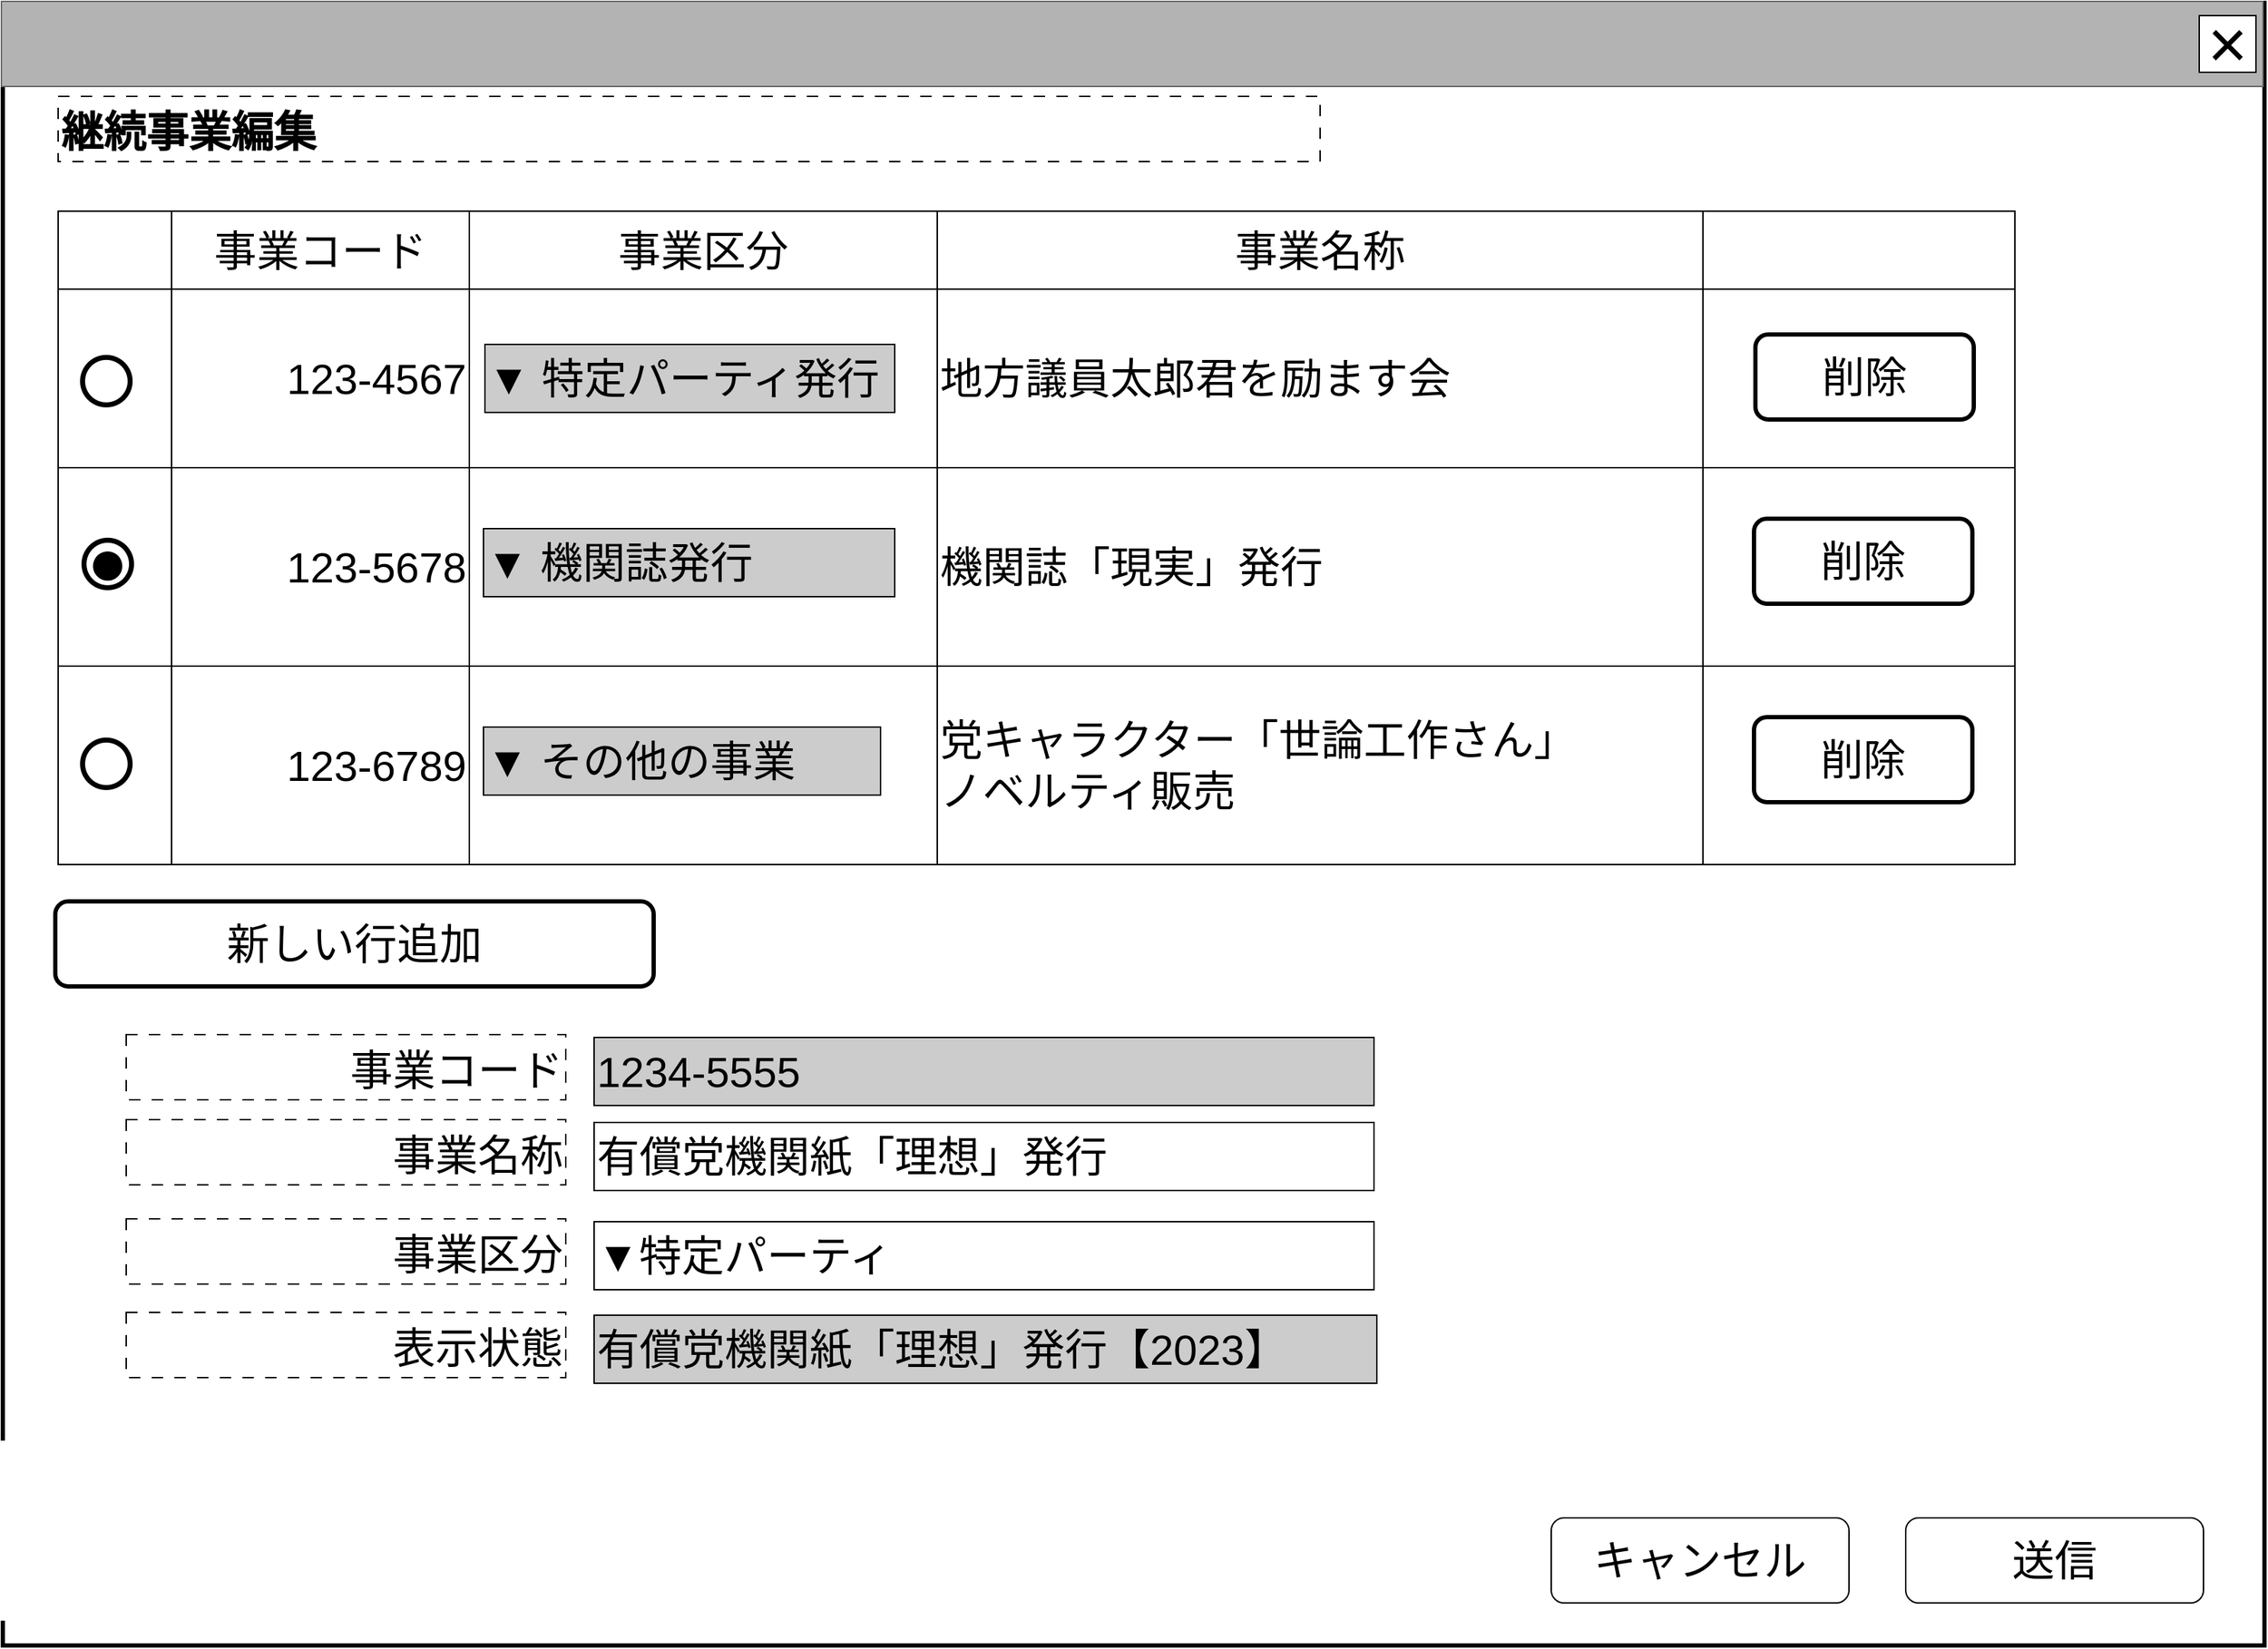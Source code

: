 <mxfile version="23.1.5" type="device">
  <diagram name="ページ1" id="LE8fIzdrHe0wcv1LTvfw">
    <mxGraphModel dx="1732" dy="1036" grid="1" gridSize="10" guides="1" tooltips="1" connect="1" arrows="1" fold="1" page="1" pageScale="1" pageWidth="1600" pageHeight="1200" math="0" shadow="0">
      <root>
        <mxCell id="0" />
        <mxCell id="cFaB45KztUIKXS-_cTrr-4" value="背景" style="locked=1;" parent="0" visible="0" />
        <mxCell id="cFaB45KztUIKXS-_cTrr-5" value="" style="rounded=0;whiteSpace=wrap;html=1;strokeWidth=3;" parent="cFaB45KztUIKXS-_cTrr-4" vertex="1">
          <mxGeometry x="1" y="1" width="1595" height="1180" as="geometry" />
        </mxCell>
        <mxCell id="cFaB45KztUIKXS-_cTrr-6" value="" style="rounded=0;whiteSpace=wrap;html=1;fillColor=#B3B3B3;fontColor=#333333;strokeColor=#666666;" parent="cFaB45KztUIKXS-_cTrr-4" vertex="1">
          <mxGeometry width="1595" height="60" as="geometry" />
        </mxCell>
        <mxCell id="cFaB45KztUIKXS-_cTrr-7" value="&lt;font style=&quot;font-size: 48px;&quot;&gt;×&lt;/font&gt;" style="rounded=0;whiteSpace=wrap;html=1;" parent="cFaB45KztUIKXS-_cTrr-4" vertex="1">
          <mxGeometry x="1550" y="10" width="40" height="40" as="geometry" />
        </mxCell>
        <mxCell id="cFaB45KztUIKXS-_cTrr-8" value="" style="rounded=0;whiteSpace=wrap;html=1;" parent="cFaB45KztUIKXS-_cTrr-4" vertex="1">
          <mxGeometry x="830" y="670" width="120" height="60" as="geometry" />
        </mxCell>
        <mxCell id="cFaB45KztUIKXS-_cTrr-9" value="ウインドウ" style="locked=1;" parent="0" />
        <mxCell id="cFaB45KztUIKXS-_cTrr-10" value="" style="rounded=0;whiteSpace=wrap;html=1;strokeWidth=3;" parent="cFaB45KztUIKXS-_cTrr-9" vertex="1">
          <mxGeometry x="1" y="1" width="1595" height="1159" as="geometry" />
        </mxCell>
        <mxCell id="cFaB45KztUIKXS-_cTrr-11" value="" style="rounded=0;whiteSpace=wrap;html=1;fillColor=#B3B3B3;fontColor=#333333;strokeColor=#666666;" parent="cFaB45KztUIKXS-_cTrr-9" vertex="1">
          <mxGeometry width="1595" height="60" as="geometry" />
        </mxCell>
        <mxCell id="cFaB45KztUIKXS-_cTrr-12" value="&lt;font style=&quot;font-size: 48px;&quot;&gt;×&lt;/font&gt;" style="rounded=0;whiteSpace=wrap;html=1;" parent="cFaB45KztUIKXS-_cTrr-9" vertex="1">
          <mxGeometry x="1550" y="10" width="40" height="40" as="geometry" />
        </mxCell>
        <mxCell id="cFaB45KztUIKXS-_cTrr-14" value="名称未設定レイヤ" style="" parent="0" />
        <mxCell id="bMRDDl92_SAq192Mb1gc-16" value="&lt;span style=&quot;font-size: 30px;&quot;&gt;&lt;b&gt;&lt;br&gt;継続事業編集&lt;/b&gt;&lt;/span&gt;" style="rounded=0;whiteSpace=wrap;html=1;align=left;dashed=1;dashPattern=8 8;verticalAlign=bottom;" parent="cFaB45KztUIKXS-_cTrr-14" vertex="1">
          <mxGeometry x="40" y="67" width="890" height="46" as="geometry" />
        </mxCell>
        <mxCell id="Fa45Nr03g6_gKb-Np0pS-40" value="&lt;span style=&quot;font-size: 30px;&quot;&gt;送信&lt;/span&gt;" style="rounded=1;whiteSpace=wrap;html=1;" parent="cFaB45KztUIKXS-_cTrr-14" vertex="1">
          <mxGeometry x="1343" y="1070" width="210" height="60" as="geometry" />
        </mxCell>
        <mxCell id="Fa45Nr03g6_gKb-Np0pS-41" value="&lt;span style=&quot;font-size: 30px;&quot;&gt;キャンセル&lt;/span&gt;" style="rounded=1;whiteSpace=wrap;html=1;" parent="cFaB45KztUIKXS-_cTrr-14" vertex="1">
          <mxGeometry x="1093" y="1070" width="210" height="60" as="geometry" />
        </mxCell>
        <mxCell id="XZsCHV46CuvfbaxK355b-0" value="&lt;span style=&quot;font-size: 30px;&quot;&gt;事業コード&lt;/span&gt;" style="rounded=0;whiteSpace=wrap;html=1;align=right;dashed=1;dashPattern=8 8;verticalAlign=bottom;" vertex="1" parent="cFaB45KztUIKXS-_cTrr-14">
          <mxGeometry x="88" y="729" width="310" height="46" as="geometry" />
        </mxCell>
        <mxCell id="XZsCHV46CuvfbaxK355b-1" value="&lt;span style=&quot;font-size: 30px;&quot;&gt;1234-5555&lt;/span&gt;" style="rounded=0;whiteSpace=wrap;html=1;align=left;fillColor=#CCCCCC;" vertex="1" parent="cFaB45KztUIKXS-_cTrr-14">
          <mxGeometry x="418" y="731" width="550" height="48" as="geometry" />
        </mxCell>
        <mxCell id="XZsCHV46CuvfbaxK355b-2" value="&lt;span style=&quot;font-size: 30px;&quot;&gt;事業名称&lt;/span&gt;" style="rounded=0;whiteSpace=wrap;html=1;align=right;dashed=1;dashPattern=8 8;verticalAlign=bottom;" vertex="1" parent="cFaB45KztUIKXS-_cTrr-14">
          <mxGeometry x="88" y="789" width="310" height="46" as="geometry" />
        </mxCell>
        <mxCell id="XZsCHV46CuvfbaxK355b-3" value="&lt;span style=&quot;font-size: 30px;&quot;&gt;有償党機関紙「理想」発行&lt;/span&gt;" style="rounded=0;whiteSpace=wrap;html=1;align=left;" vertex="1" parent="cFaB45KztUIKXS-_cTrr-14">
          <mxGeometry x="418" y="791" width="550" height="48" as="geometry" />
        </mxCell>
        <mxCell id="XZsCHV46CuvfbaxK355b-4" value="&lt;span style=&quot;font-size: 30px;&quot;&gt;事業区分&lt;/span&gt;" style="rounded=0;whiteSpace=wrap;html=1;align=right;dashed=1;dashPattern=8 8;verticalAlign=bottom;" vertex="1" parent="cFaB45KztUIKXS-_cTrr-14">
          <mxGeometry x="88" y="859" width="310" height="46" as="geometry" />
        </mxCell>
        <mxCell id="XZsCHV46CuvfbaxK355b-5" value="&lt;span style=&quot;font-size: 30px;&quot;&gt;▼特定パーティ&lt;/span&gt;" style="rounded=0;whiteSpace=wrap;html=1;align=left;" vertex="1" parent="cFaB45KztUIKXS-_cTrr-14">
          <mxGeometry x="418" y="861" width="550" height="48" as="geometry" />
        </mxCell>
        <mxCell id="XZsCHV46CuvfbaxK355b-6" value="&lt;span style=&quot;font-size: 30px;&quot;&gt;表示状態&lt;/span&gt;" style="rounded=0;whiteSpace=wrap;html=1;align=right;dashed=1;dashPattern=8 8;verticalAlign=bottom;" vertex="1" parent="cFaB45KztUIKXS-_cTrr-14">
          <mxGeometry x="88" y="925" width="310" height="46" as="geometry" />
        </mxCell>
        <mxCell id="XZsCHV46CuvfbaxK355b-7" value="&lt;span style=&quot;font-size: 30px;&quot;&gt;有償党機関紙「理想」発行【&lt;/span&gt;&lt;span style=&quot;font-size: 30px;&quot;&gt;2023】&lt;/span&gt;" style="rounded=0;whiteSpace=wrap;html=1;align=left;fillColor=#CCCCCC;" vertex="1" parent="cFaB45KztUIKXS-_cTrr-14">
          <mxGeometry x="418" y="927" width="552" height="48" as="geometry" />
        </mxCell>
        <mxCell id="XZsCHV46CuvfbaxK355b-8" value="" style="childLayout=tableLayout;recursiveResize=0;shadow=0;fillColor=default;align=left;" vertex="1" parent="cFaB45KztUIKXS-_cTrr-14">
          <mxGeometry x="40" y="148" width="1380" height="461" as="geometry" />
        </mxCell>
        <mxCell id="XZsCHV46CuvfbaxK355b-9" value="" style="shape=tableRow;horizontal=0;startSize=0;swimlaneHead=0;swimlaneBody=0;top=0;left=0;bottom=0;right=0;dropTarget=0;collapsible=0;recursiveResize=0;expand=0;fontStyle=0;fillColor=none;strokeColor=inherit;" vertex="1" parent="XZsCHV46CuvfbaxK355b-8">
          <mxGeometry width="1380" height="55" as="geometry" />
        </mxCell>
        <mxCell id="XZsCHV46CuvfbaxK355b-10" value="" style="connectable=0;recursiveResize=0;strokeColor=inherit;fillColor=none;align=center;whiteSpace=wrap;html=1;" vertex="1" parent="XZsCHV46CuvfbaxK355b-9">
          <mxGeometry width="80" height="55" as="geometry">
            <mxRectangle width="80" height="55" as="alternateBounds" />
          </mxGeometry>
        </mxCell>
        <mxCell id="XZsCHV46CuvfbaxK355b-12" value="&lt;span style=&quot;font-size: 30px;&quot;&gt;事業コード&lt;/span&gt;" style="connectable=0;recursiveResize=0;strokeColor=inherit;fillColor=none;align=center;whiteSpace=wrap;html=1;" vertex="1" parent="XZsCHV46CuvfbaxK355b-9">
          <mxGeometry x="80" width="210" height="55" as="geometry">
            <mxRectangle width="210" height="55" as="alternateBounds" />
          </mxGeometry>
        </mxCell>
        <mxCell id="XZsCHV46CuvfbaxK355b-13" value="&lt;span style=&quot;font-size: 30px;&quot;&gt;事業区分&lt;/span&gt;" style="connectable=0;recursiveResize=0;strokeColor=inherit;fillColor=none;align=center;whiteSpace=wrap;html=1;" vertex="1" parent="XZsCHV46CuvfbaxK355b-9">
          <mxGeometry x="290" width="330" height="55" as="geometry">
            <mxRectangle width="330" height="55" as="alternateBounds" />
          </mxGeometry>
        </mxCell>
        <mxCell id="XZsCHV46CuvfbaxK355b-14" value="&lt;font style=&quot;font-size: 30px;&quot;&gt;事業名称&lt;/font&gt;" style="connectable=0;recursiveResize=0;strokeColor=inherit;fillColor=none;align=center;whiteSpace=wrap;html=1;" vertex="1" parent="XZsCHV46CuvfbaxK355b-9">
          <mxGeometry x="620" width="540" height="55" as="geometry">
            <mxRectangle width="540" height="55" as="alternateBounds" />
          </mxGeometry>
        </mxCell>
        <mxCell id="XZsCHV46CuvfbaxK355b-17" value="" style="connectable=0;recursiveResize=0;strokeColor=inherit;fillColor=none;align=center;whiteSpace=wrap;html=1;" vertex="1" parent="XZsCHV46CuvfbaxK355b-9">
          <mxGeometry x="1160" width="220" height="55" as="geometry">
            <mxRectangle width="220" height="55" as="alternateBounds" />
          </mxGeometry>
        </mxCell>
        <mxCell id="XZsCHV46CuvfbaxK355b-19" style="shape=tableRow;horizontal=0;startSize=0;swimlaneHead=0;swimlaneBody=0;top=0;left=0;bottom=0;right=0;dropTarget=0;collapsible=0;recursiveResize=0;expand=0;fontStyle=0;fillColor=none;strokeColor=inherit;" vertex="1" parent="XZsCHV46CuvfbaxK355b-8">
          <mxGeometry y="55" width="1380" height="126" as="geometry" />
        </mxCell>
        <mxCell id="XZsCHV46CuvfbaxK355b-20" value="" style="connectable=0;recursiveResize=0;strokeColor=inherit;fillColor=none;align=left;whiteSpace=wrap;html=1;" vertex="1" parent="XZsCHV46CuvfbaxK355b-19">
          <mxGeometry width="80" height="126" as="geometry">
            <mxRectangle width="80" height="126" as="alternateBounds" />
          </mxGeometry>
        </mxCell>
        <mxCell id="XZsCHV46CuvfbaxK355b-22" value="&lt;font style=&quot;font-size: 30px;&quot;&gt;123-4567&lt;/font&gt;" style="connectable=0;recursiveResize=0;strokeColor=inherit;fillColor=none;align=right;whiteSpace=wrap;html=1;" vertex="1" parent="XZsCHV46CuvfbaxK355b-19">
          <mxGeometry x="80" width="210" height="126" as="geometry">
            <mxRectangle width="210" height="126" as="alternateBounds" />
          </mxGeometry>
        </mxCell>
        <mxCell id="XZsCHV46CuvfbaxK355b-23" value="" style="connectable=0;recursiveResize=0;strokeColor=inherit;fillColor=none;align=left;whiteSpace=wrap;html=1;" vertex="1" parent="XZsCHV46CuvfbaxK355b-19">
          <mxGeometry x="290" width="330" height="126" as="geometry">
            <mxRectangle width="330" height="126" as="alternateBounds" />
          </mxGeometry>
        </mxCell>
        <mxCell id="XZsCHV46CuvfbaxK355b-24" value="&lt;font style=&quot;font-size: 30px;&quot;&gt;地方議員太郎君を励ます会　&lt;/font&gt;" style="connectable=0;recursiveResize=0;strokeColor=inherit;fillColor=none;align=left;whiteSpace=wrap;html=1;" vertex="1" parent="XZsCHV46CuvfbaxK355b-19">
          <mxGeometry x="620" width="540" height="126" as="geometry">
            <mxRectangle width="540" height="126" as="alternateBounds" />
          </mxGeometry>
        </mxCell>
        <mxCell id="XZsCHV46CuvfbaxK355b-27" style="connectable=0;recursiveResize=0;strokeColor=inherit;fillColor=none;align=center;whiteSpace=wrap;html=1;" vertex="1" parent="XZsCHV46CuvfbaxK355b-19">
          <mxGeometry x="1160" width="220" height="126" as="geometry">
            <mxRectangle width="220" height="126" as="alternateBounds" />
          </mxGeometry>
        </mxCell>
        <mxCell id="XZsCHV46CuvfbaxK355b-29" style="shape=tableRow;horizontal=0;startSize=0;swimlaneHead=0;swimlaneBody=0;top=0;left=0;bottom=0;right=0;dropTarget=0;collapsible=0;recursiveResize=0;expand=0;fontStyle=0;fillColor=none;strokeColor=inherit;" vertex="1" parent="XZsCHV46CuvfbaxK355b-8">
          <mxGeometry y="181" width="1380" height="140" as="geometry" />
        </mxCell>
        <mxCell id="XZsCHV46CuvfbaxK355b-30" value="" style="connectable=0;recursiveResize=0;strokeColor=inherit;fillColor=none;align=left;whiteSpace=wrap;html=1;" vertex="1" parent="XZsCHV46CuvfbaxK355b-29">
          <mxGeometry width="80" height="140" as="geometry">
            <mxRectangle width="80" height="140" as="alternateBounds" />
          </mxGeometry>
        </mxCell>
        <mxCell id="XZsCHV46CuvfbaxK355b-32" value="&lt;font style=&quot;font-size: 30px;&quot;&gt;123-5678&lt;/font&gt;" style="connectable=0;recursiveResize=0;strokeColor=inherit;fillColor=none;align=right;whiteSpace=wrap;html=1;" vertex="1" parent="XZsCHV46CuvfbaxK355b-29">
          <mxGeometry x="80" width="210" height="140" as="geometry">
            <mxRectangle width="210" height="140" as="alternateBounds" />
          </mxGeometry>
        </mxCell>
        <mxCell id="XZsCHV46CuvfbaxK355b-33" value="" style="connectable=0;recursiveResize=0;strokeColor=inherit;fillColor=none;align=left;whiteSpace=wrap;html=1;" vertex="1" parent="XZsCHV46CuvfbaxK355b-29">
          <mxGeometry x="290" width="330" height="140" as="geometry">
            <mxRectangle width="330" height="140" as="alternateBounds" />
          </mxGeometry>
        </mxCell>
        <mxCell id="XZsCHV46CuvfbaxK355b-34" value="&lt;font style=&quot;font-size: 30px;&quot;&gt;機関誌「現実」発行&lt;/font&gt;" style="connectable=0;recursiveResize=0;strokeColor=inherit;fillColor=none;align=left;whiteSpace=wrap;html=1;" vertex="1" parent="XZsCHV46CuvfbaxK355b-29">
          <mxGeometry x="620" width="540" height="140" as="geometry">
            <mxRectangle width="540" height="140" as="alternateBounds" />
          </mxGeometry>
        </mxCell>
        <mxCell id="XZsCHV46CuvfbaxK355b-37" style="connectable=0;recursiveResize=0;strokeColor=inherit;fillColor=none;align=center;whiteSpace=wrap;html=1;" vertex="1" parent="XZsCHV46CuvfbaxK355b-29">
          <mxGeometry x="1160" width="220" height="140" as="geometry">
            <mxRectangle width="220" height="140" as="alternateBounds" />
          </mxGeometry>
        </mxCell>
        <mxCell id="XZsCHV46CuvfbaxK355b-39" style="shape=tableRow;horizontal=0;startSize=0;swimlaneHead=0;swimlaneBody=0;top=0;left=0;bottom=0;right=0;dropTarget=0;collapsible=0;recursiveResize=0;expand=0;fontStyle=0;fillColor=none;strokeColor=inherit;" vertex="1" parent="XZsCHV46CuvfbaxK355b-8">
          <mxGeometry y="321" width="1380" height="140" as="geometry" />
        </mxCell>
        <mxCell id="XZsCHV46CuvfbaxK355b-40" style="connectable=0;recursiveResize=0;strokeColor=inherit;fillColor=none;align=left;whiteSpace=wrap;html=1;" vertex="1" parent="XZsCHV46CuvfbaxK355b-39">
          <mxGeometry width="80" height="140" as="geometry">
            <mxRectangle width="80" height="140" as="alternateBounds" />
          </mxGeometry>
        </mxCell>
        <mxCell id="XZsCHV46CuvfbaxK355b-42" value="&lt;font style=&quot;font-size: 30px;&quot;&gt;123-6789&lt;/font&gt;" style="connectable=0;recursiveResize=0;strokeColor=inherit;fillColor=none;align=right;whiteSpace=wrap;html=1;" vertex="1" parent="XZsCHV46CuvfbaxK355b-39">
          <mxGeometry x="80" width="210" height="140" as="geometry">
            <mxRectangle width="210" height="140" as="alternateBounds" />
          </mxGeometry>
        </mxCell>
        <mxCell id="XZsCHV46CuvfbaxK355b-43" value="" style="connectable=0;recursiveResize=0;strokeColor=inherit;fillColor=none;align=left;whiteSpace=wrap;html=1;" vertex="1" parent="XZsCHV46CuvfbaxK355b-39">
          <mxGeometry x="290" width="330" height="140" as="geometry">
            <mxRectangle width="330" height="140" as="alternateBounds" />
          </mxGeometry>
        </mxCell>
        <mxCell id="XZsCHV46CuvfbaxK355b-44" value="&lt;font style=&quot;font-size: 30px;&quot;&gt;党キャラクター「世論工作さん」&lt;br&gt;ノベルティ販売&lt;/font&gt;" style="connectable=0;recursiveResize=0;strokeColor=inherit;fillColor=none;align=left;whiteSpace=wrap;html=1;" vertex="1" parent="XZsCHV46CuvfbaxK355b-39">
          <mxGeometry x="620" width="540" height="140" as="geometry">
            <mxRectangle width="540" height="140" as="alternateBounds" />
          </mxGeometry>
        </mxCell>
        <mxCell id="XZsCHV46CuvfbaxK355b-47" style="connectable=0;recursiveResize=0;strokeColor=inherit;fillColor=none;align=center;whiteSpace=wrap;html=1;" vertex="1" parent="XZsCHV46CuvfbaxK355b-39">
          <mxGeometry x="1160" width="220" height="140" as="geometry">
            <mxRectangle width="220" height="140" as="alternateBounds" />
          </mxGeometry>
        </mxCell>
        <mxCell id="XZsCHV46CuvfbaxK355b-59" value="&lt;div style=&quot;font-size: 30px;&quot;&gt;&lt;font style=&quot;font-size: 30px;&quot;&gt;▼ 特定パーティ発行&lt;/font&gt;&lt;/div&gt;" style="rounded=0;whiteSpace=wrap;html=1;align=left;fillColor=#CCCCCC;" vertex="1" parent="cFaB45KztUIKXS-_cTrr-14">
          <mxGeometry x="341" y="242" width="289" height="48" as="geometry" />
        </mxCell>
        <mxCell id="XZsCHV46CuvfbaxK355b-60" value="&lt;div style=&quot;font-size: 30px;&quot;&gt;&lt;font style=&quot;font-size: 30px;&quot;&gt;▼ 機関誌発行&lt;/font&gt;&lt;/div&gt;" style="rounded=0;whiteSpace=wrap;html=1;align=left;fillColor=#CCCCCC;" vertex="1" parent="cFaB45KztUIKXS-_cTrr-14">
          <mxGeometry x="340" y="372" width="290" height="48" as="geometry" />
        </mxCell>
        <mxCell id="XZsCHV46CuvfbaxK355b-61" value="&lt;font style=&quot;font-size: 84px;&quot;&gt;○&lt;/font&gt;" style="text;html=1;strokeColor=none;fillColor=none;align=center;verticalAlign=middle;whiteSpace=wrap;rounded=0;fontSize=60;" vertex="1" parent="cFaB45KztUIKXS-_cTrr-14">
          <mxGeometry x="44" y="249" width="60" height="30" as="geometry" />
        </mxCell>
        <mxCell id="XZsCHV46CuvfbaxK355b-62" value="&lt;font style=&quot;font-size: 84px;&quot;&gt;○&lt;/font&gt;" style="text;html=1;strokeColor=none;fillColor=none;align=center;verticalAlign=middle;whiteSpace=wrap;rounded=0;fontSize=60;" vertex="1" parent="cFaB45KztUIKXS-_cTrr-14">
          <mxGeometry x="45" y="378" width="60" height="30" as="geometry" />
        </mxCell>
        <mxCell id="XZsCHV46CuvfbaxK355b-63" value="&lt;font style=&quot;font-size: 48px;&quot;&gt;●&lt;/font&gt;" style="text;html=1;strokeColor=none;fillColor=none;align=center;verticalAlign=middle;whiteSpace=wrap;rounded=0;fontSize=48;" vertex="1" parent="cFaB45KztUIKXS-_cTrr-14">
          <mxGeometry x="45" y="380" width="60" height="30" as="geometry" />
        </mxCell>
        <mxCell id="XZsCHV46CuvfbaxK355b-64" value="&lt;span style=&quot;font-size: 30px;&quot;&gt;削除&lt;/span&gt;" style="rounded=1;whiteSpace=wrap;html=1;fillColor=#FFFFFF;strokeWidth=3;" vertex="1" parent="cFaB45KztUIKXS-_cTrr-14">
          <mxGeometry x="1237" y="235" width="154" height="60" as="geometry" />
        </mxCell>
        <mxCell id="XZsCHV46CuvfbaxK355b-67" value="&lt;span style=&quot;font-size: 30px;&quot;&gt;削除&lt;/span&gt;" style="rounded=1;whiteSpace=wrap;html=1;fillColor=#FFFFFF;strokeWidth=3;" vertex="1" parent="cFaB45KztUIKXS-_cTrr-14">
          <mxGeometry x="1236" y="365" width="154" height="60" as="geometry" />
        </mxCell>
        <mxCell id="XZsCHV46CuvfbaxK355b-70" value="&lt;font style=&quot;font-size: 84px;&quot;&gt;○&lt;/font&gt;" style="text;html=1;strokeColor=none;fillColor=none;align=center;verticalAlign=middle;whiteSpace=wrap;rounded=0;fontSize=60;" vertex="1" parent="cFaB45KztUIKXS-_cTrr-14">
          <mxGeometry x="44" y="519" width="60" height="30" as="geometry" />
        </mxCell>
        <mxCell id="XZsCHV46CuvfbaxK355b-72" value="&lt;div style=&quot;font-size: 30px;&quot;&gt;&lt;font style=&quot;font-size: 30px;&quot;&gt;▼ その他の事業&lt;/font&gt;&lt;/div&gt;" style="rounded=0;whiteSpace=wrap;html=1;align=left;fillColor=#CCCCCC;" vertex="1" parent="cFaB45KztUIKXS-_cTrr-14">
          <mxGeometry x="340" y="512" width="280" height="48" as="geometry" />
        </mxCell>
        <mxCell id="XZsCHV46CuvfbaxK355b-75" value="&lt;span style=&quot;font-size: 30px;&quot;&gt;削除&lt;/span&gt;" style="rounded=1;whiteSpace=wrap;html=1;fillColor=#FFFFFF;strokeWidth=3;" vertex="1" parent="cFaB45KztUIKXS-_cTrr-14">
          <mxGeometry x="1236" y="505" width="154" height="60" as="geometry" />
        </mxCell>
        <mxCell id="XZsCHV46CuvfbaxK355b-78" value="&lt;span style=&quot;font-size: 30px;&quot;&gt;新しい行追加&lt;/span&gt;" style="rounded=1;whiteSpace=wrap;html=1;fillColor=#FFFFFF;strokeWidth=3;" vertex="1" parent="cFaB45KztUIKXS-_cTrr-14">
          <mxGeometry x="38" y="635" width="422" height="60" as="geometry" />
        </mxCell>
      </root>
    </mxGraphModel>
  </diagram>
</mxfile>
